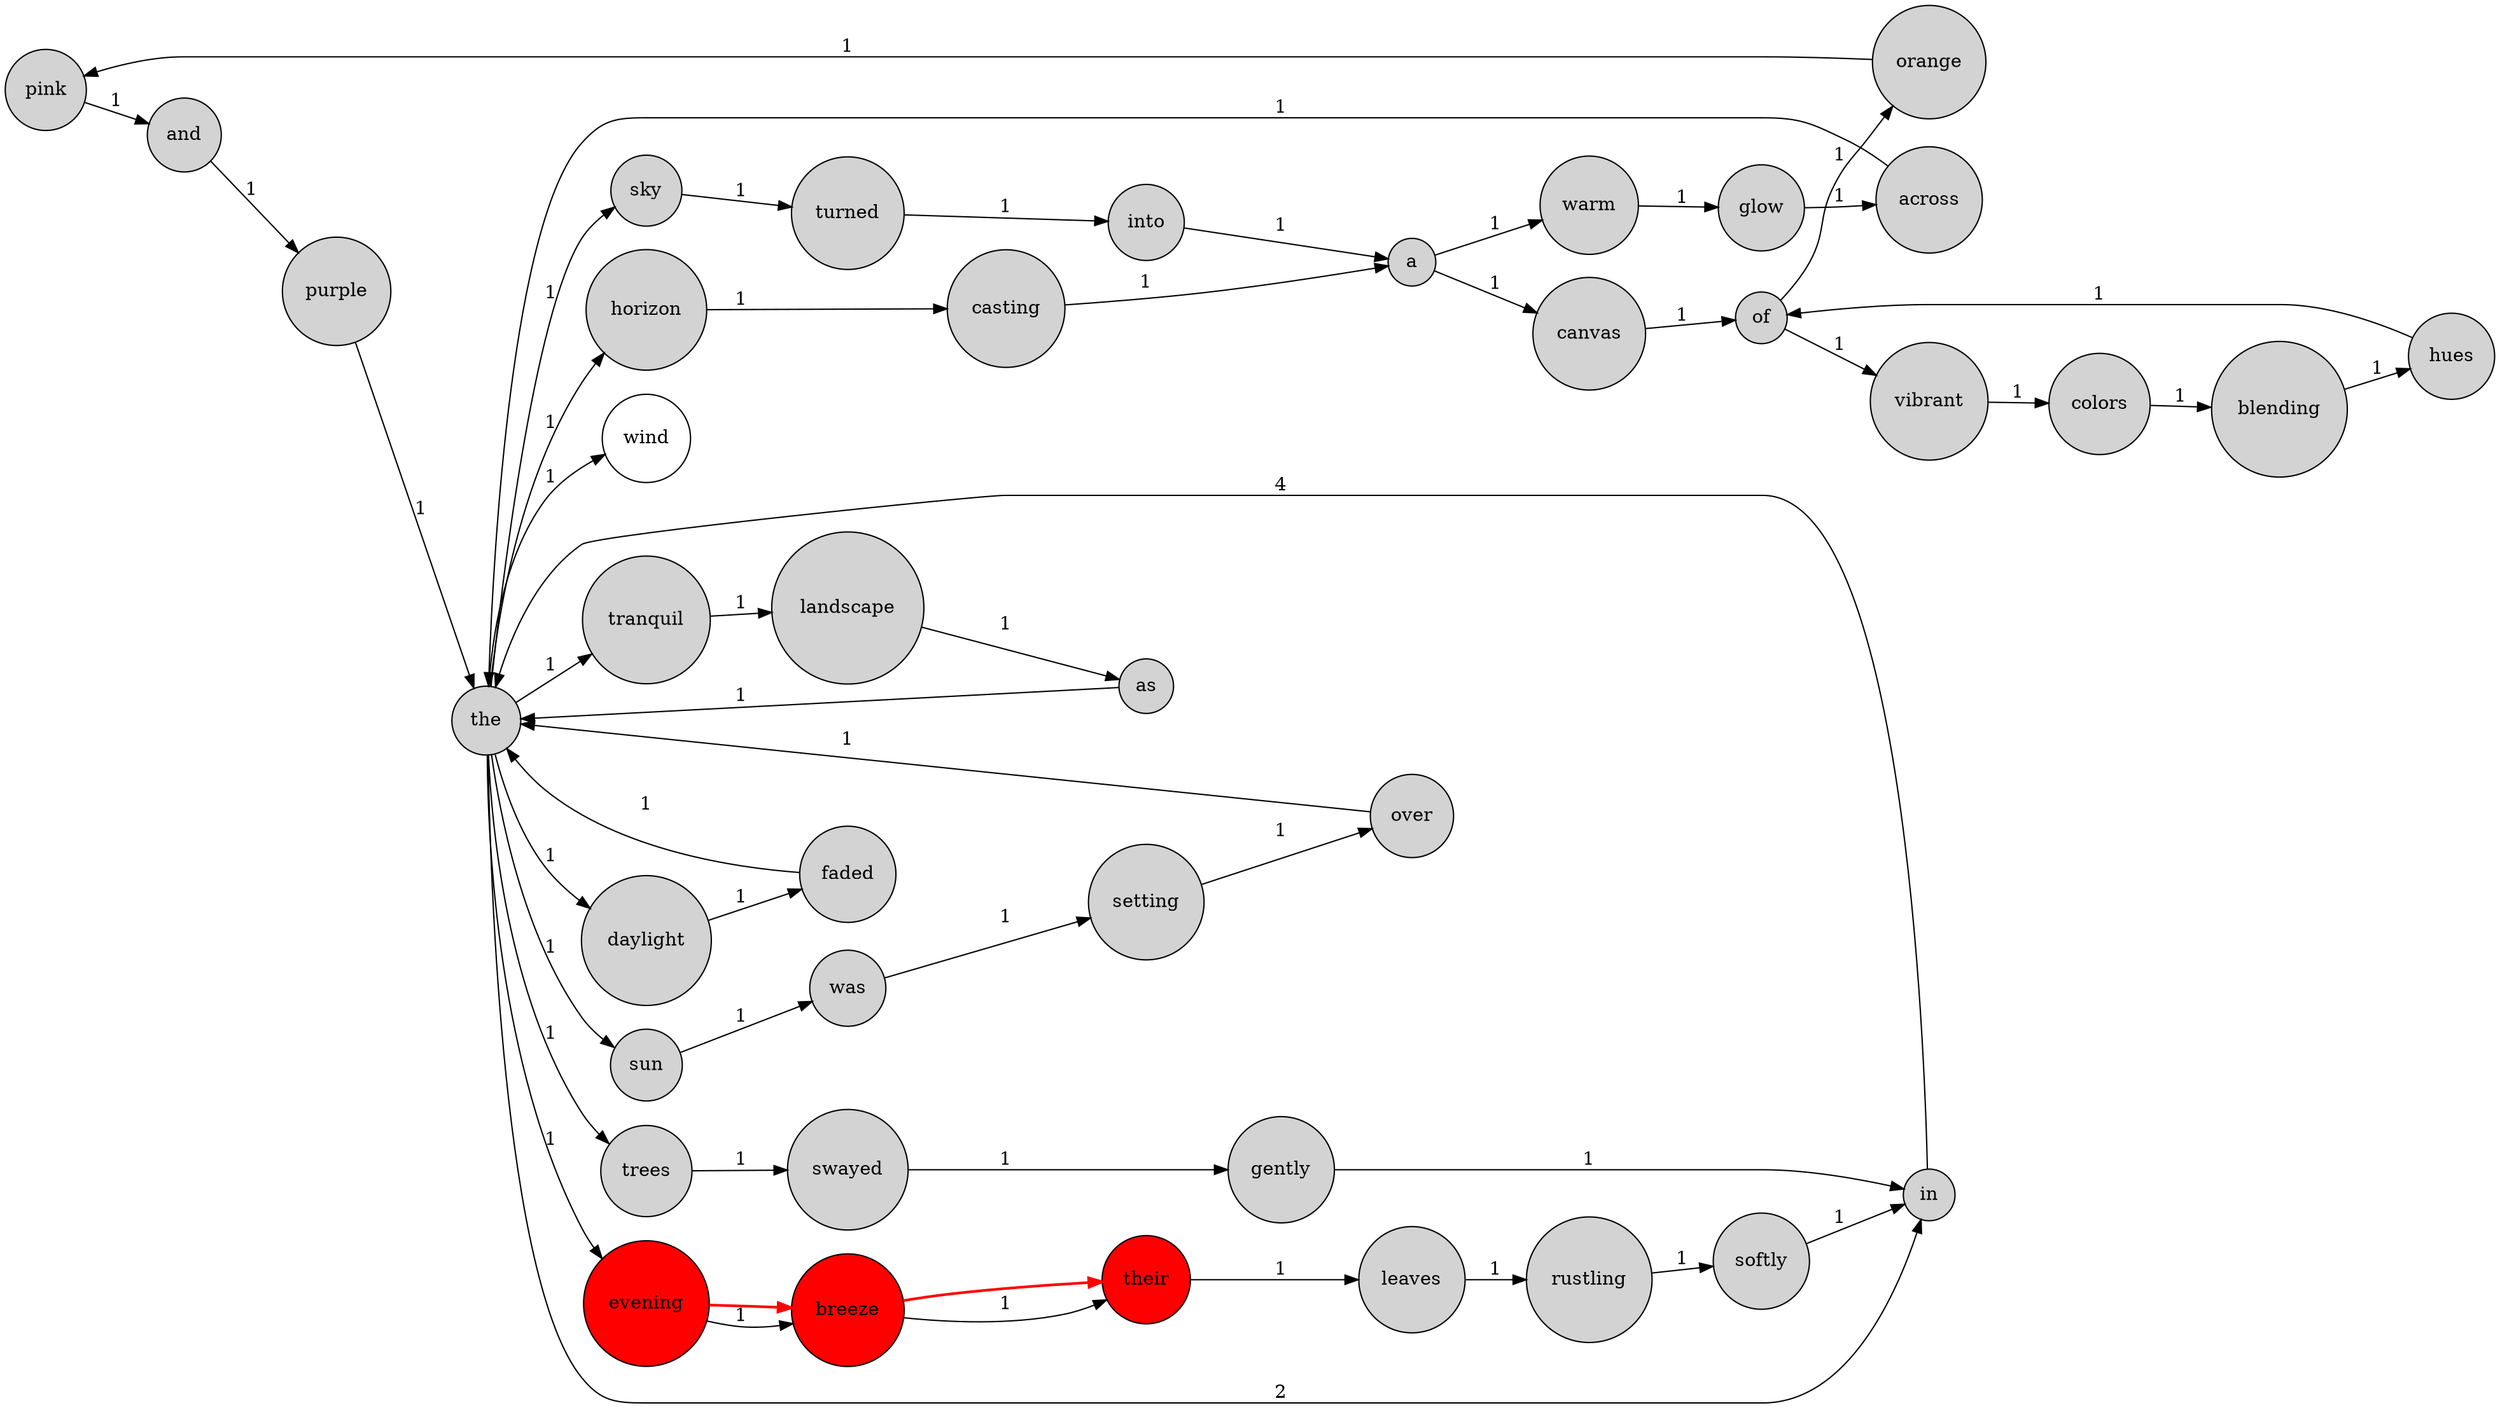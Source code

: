 digraph G {
  rankdir=LR;
  node[shape=circle];
  "pink" [style=filled, fillcolor=lightgray];
  "swayed" [style=filled, fillcolor=lightgray];
  "turned" [style=filled, fillcolor=lightgray];
  "their" [style=filled, fillcolor=lightgray];
  "hues" [style=filled, fillcolor=lightgray];
  "rustling" [style=filled, fillcolor=lightgray];
  "trees" [style=filled, fillcolor=lightgray];
  "sun" [style=filled, fillcolor=lightgray];
  "colors" [style=filled, fillcolor=lightgray];
  "setting" [style=filled, fillcolor=lightgray];
  "into" [style=filled, fillcolor=lightgray];
  "across" [style=filled, fillcolor=lightgray];
  "leaves" [style=filled, fillcolor=lightgray];
  "and" [style=filled, fillcolor=lightgray];
  "of" [style=filled, fillcolor=lightgray];
  "casting" [style=filled, fillcolor=lightgray];
  "blending" [style=filled, fillcolor=lightgray];
  "sky" [style=filled, fillcolor=lightgray];
  "over" [style=filled, fillcolor=lightgray];
  "a" [style=filled, fillcolor=lightgray];
  "vibrant" [style=filled, fillcolor=lightgray];
  "canvas" [style=filled, fillcolor=lightgray];
  "faded" [style=filled, fillcolor=lightgray];
  "in" [style=filled, fillcolor=lightgray];
  "was" [style=filled, fillcolor=lightgray];
  "tranquil" [style=filled, fillcolor=lightgray];
  "breeze" [style=filled, fillcolor=lightgray];
  "orange" [style=filled, fillcolor=lightgray];
  "the" [style=filled, fillcolor=lightgray];
  "horizon" [style=filled, fillcolor=lightgray];
  "as" [style=filled, fillcolor=lightgray];
  "warm" [style=filled, fillcolor=lightgray];
  "daylight" [style=filled, fillcolor=lightgray];
  "gently" [style=filled, fillcolor=lightgray];
  "purple" [style=filled, fillcolor=lightgray];
  "evening" [style=filled, fillcolor=lightgray];
  "glow" [style=filled, fillcolor=lightgray];
  "softly" [style=filled, fillcolor=lightgray];
  "landscape" [style=filled, fillcolor=lightgray];
  "pink" -> "and" [label="1"];
  "swayed" -> "gently" [label="1"];
  "turned" -> "into" [label="1"];
  "their" -> "leaves" [label="1"];
  "hues" -> "of" [label="1"];
  "rustling" -> "softly" [label="1"];
  "trees" -> "swayed" [label="1"];
  "sun" -> "was" [label="1"];
  "colors" -> "blending" [label="1"];
  "setting" -> "over" [label="1"];
  "into" -> "a" [label="1"];
  "across" -> "the" [label="1"];
  "leaves" -> "rustling" [label="1"];
  "and" -> "purple" [label="1"];
  "of" -> "orange" [label="1"];
  "of" -> "vibrant" [label="1"];
  "casting" -> "a" [label="1"];
  "blending" -> "hues" [label="1"];
  "sky" -> "turned" [label="1"];
  "over" -> "the" [label="1"];
  "a" -> "warm" [label="1"];
  "a" -> "canvas" [label="1"];
  "vibrant" -> "colors" [label="1"];
  "canvas" -> "of" [label="1"];
  "faded" -> "the" [label="1"];
  "in" -> "the" [label="4"];
  "was" -> "setting" [label="1"];
  "tranquil" -> "landscape" [label="1"];
  "breeze" -> "their" [label="1"];
  "orange" -> "pink" [label="1"];
  "the" -> "sky" [label="1"];
  "the" -> "horizon" [label="1"];
  "the" -> "daylight" [label="1"];
  "the" -> "in" [label="2"];
  "the" -> "tranquil" [label="1"];
  "the" -> "evening" [label="1"];
  "the" -> "sun" [label="1"];
  "the" -> "trees" [label="1"];
  "the" -> "wind" [label="1"];
  "horizon" -> "casting" [label="1"];
  "as" -> "the" [label="1"];
  "warm" -> "glow" [label="1"];
  "daylight" -> "faded" [label="1"];
  "gently" -> "in" [label="1"];
  "purple" -> "the" [label="1"];
  "evening" -> "breeze" [label="1"];
  "glow" -> "across" [label="1"];
  "softly" -> "in" [label="1"];
  "landscape" -> "as" [label="1"];
  "evening" [style=filled, fillcolor=red];
  "breeze" [style=filled, fillcolor=red];
  "their" [style=filled, fillcolor=red];
  "evening" -> "breeze" [color=red, style=bold];
  "breeze" -> "their" [color=red, style=bold];
}
